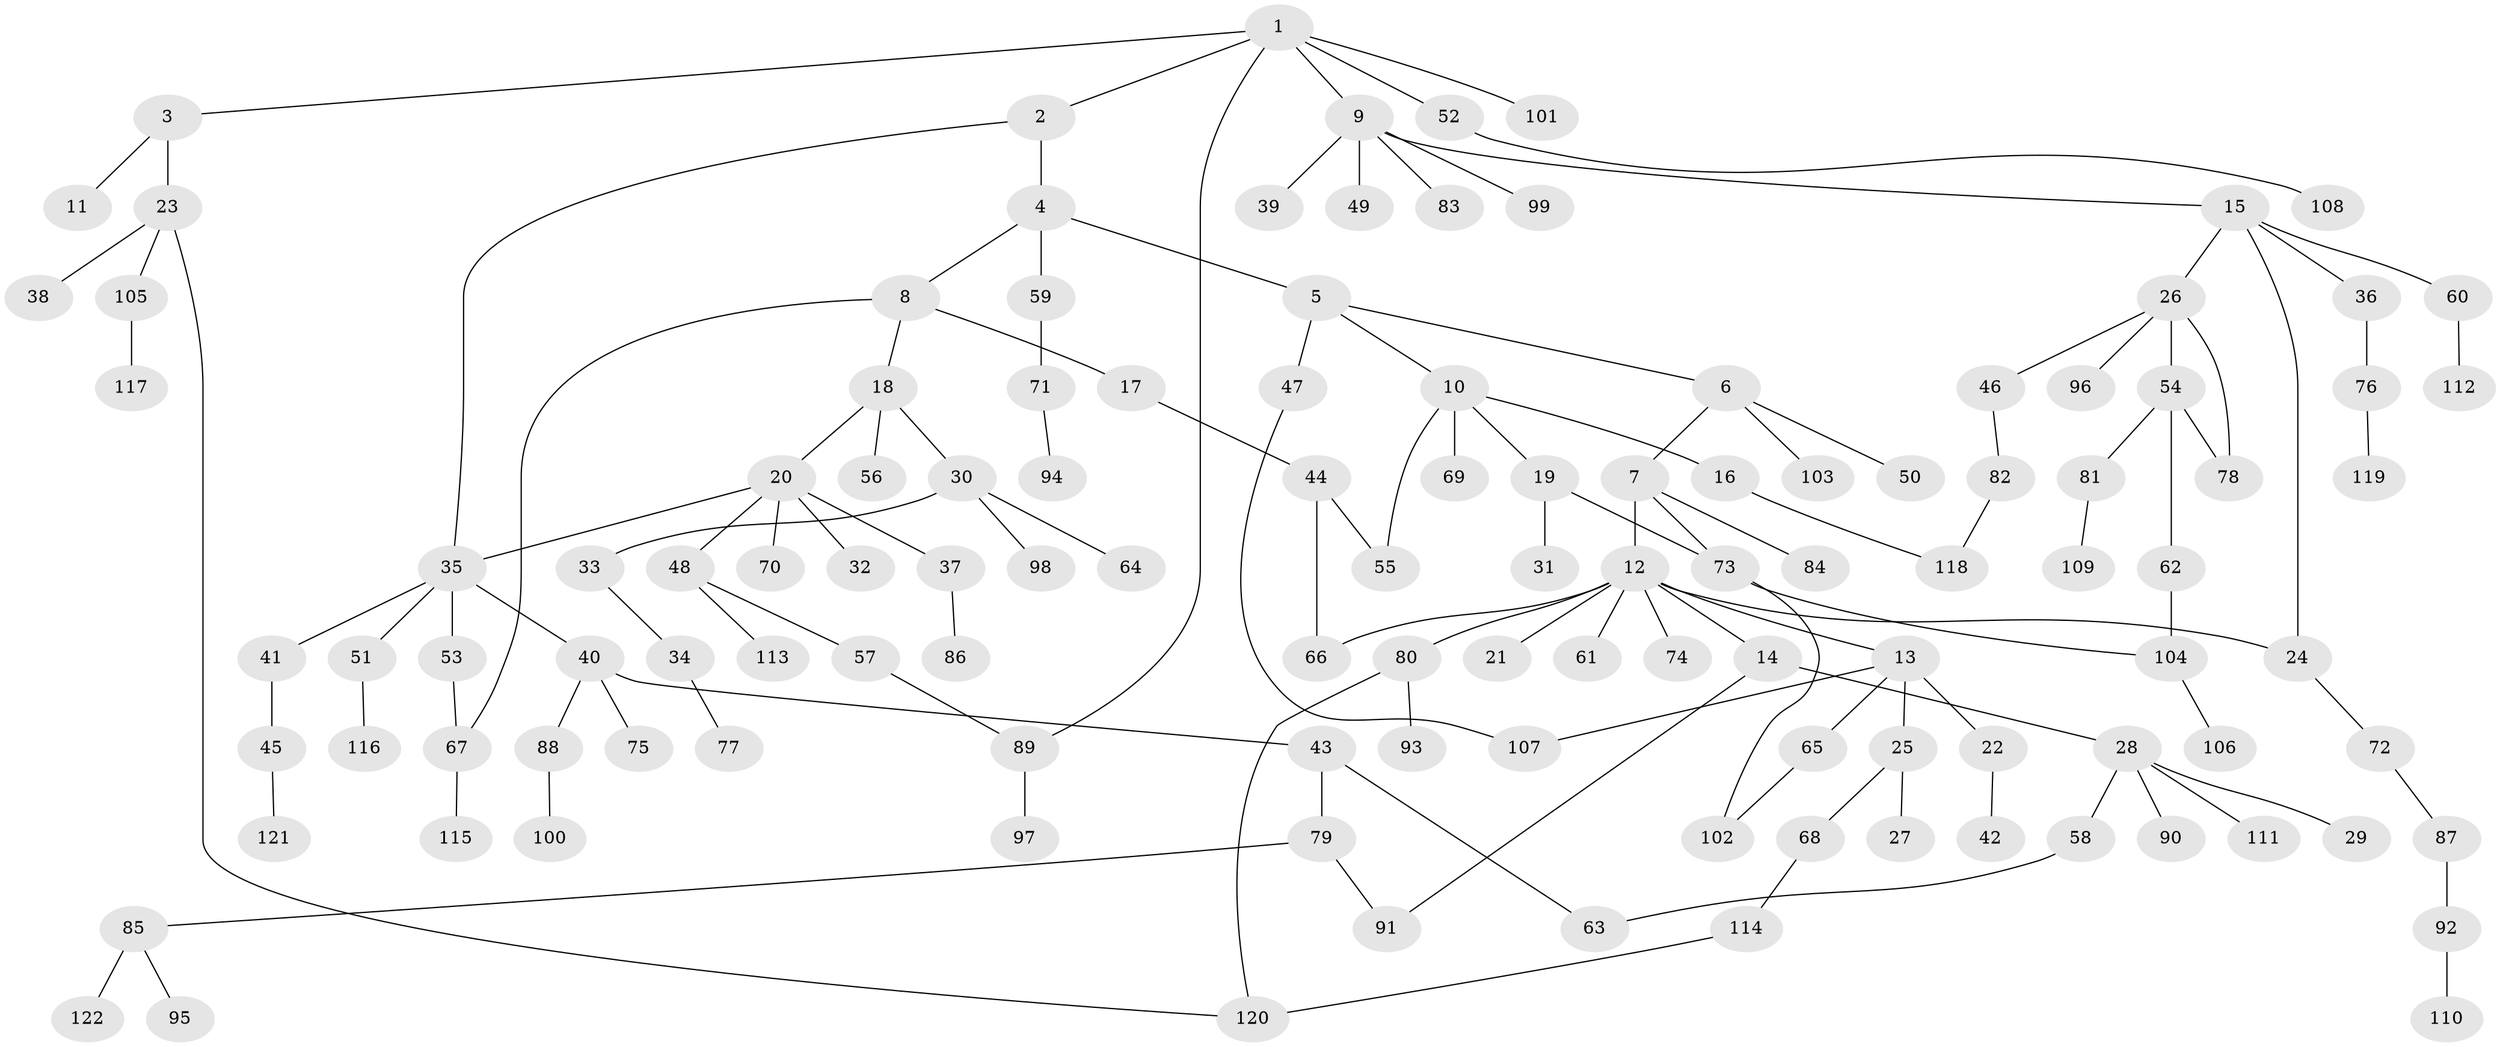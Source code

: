 // coarse degree distribution, {7: 0.02702702702702703, 4: 0.1891891891891892, 3: 0.16216216216216217, 6: 0.02702702702702703, 1: 0.2702702702702703, 2: 0.24324324324324326, 5: 0.08108108108108109}
// Generated by graph-tools (version 1.1) at 2025/36/03/04/25 23:36:10]
// undirected, 122 vertices, 137 edges
graph export_dot {
  node [color=gray90,style=filled];
  1;
  2;
  3;
  4;
  5;
  6;
  7;
  8;
  9;
  10;
  11;
  12;
  13;
  14;
  15;
  16;
  17;
  18;
  19;
  20;
  21;
  22;
  23;
  24;
  25;
  26;
  27;
  28;
  29;
  30;
  31;
  32;
  33;
  34;
  35;
  36;
  37;
  38;
  39;
  40;
  41;
  42;
  43;
  44;
  45;
  46;
  47;
  48;
  49;
  50;
  51;
  52;
  53;
  54;
  55;
  56;
  57;
  58;
  59;
  60;
  61;
  62;
  63;
  64;
  65;
  66;
  67;
  68;
  69;
  70;
  71;
  72;
  73;
  74;
  75;
  76;
  77;
  78;
  79;
  80;
  81;
  82;
  83;
  84;
  85;
  86;
  87;
  88;
  89;
  90;
  91;
  92;
  93;
  94;
  95;
  96;
  97;
  98;
  99;
  100;
  101;
  102;
  103;
  104;
  105;
  106;
  107;
  108;
  109;
  110;
  111;
  112;
  113;
  114;
  115;
  116;
  117;
  118;
  119;
  120;
  121;
  122;
  1 -- 2;
  1 -- 3;
  1 -- 9;
  1 -- 52;
  1 -- 101;
  1 -- 89;
  2 -- 4;
  2 -- 35;
  3 -- 11;
  3 -- 23;
  4 -- 5;
  4 -- 8;
  4 -- 59;
  5 -- 6;
  5 -- 10;
  5 -- 47;
  6 -- 7;
  6 -- 50;
  6 -- 103;
  7 -- 12;
  7 -- 73;
  7 -- 84;
  8 -- 17;
  8 -- 18;
  8 -- 67;
  9 -- 15;
  9 -- 39;
  9 -- 49;
  9 -- 83;
  9 -- 99;
  10 -- 16;
  10 -- 19;
  10 -- 55;
  10 -- 69;
  12 -- 13;
  12 -- 14;
  12 -- 21;
  12 -- 24;
  12 -- 61;
  12 -- 66;
  12 -- 74;
  12 -- 80;
  13 -- 22;
  13 -- 25;
  13 -- 65;
  13 -- 107;
  14 -- 28;
  14 -- 91;
  15 -- 26;
  15 -- 36;
  15 -- 60;
  15 -- 24;
  16 -- 118;
  17 -- 44;
  18 -- 20;
  18 -- 30;
  18 -- 56;
  19 -- 31;
  19 -- 73;
  20 -- 32;
  20 -- 35;
  20 -- 37;
  20 -- 48;
  20 -- 70;
  22 -- 42;
  23 -- 38;
  23 -- 105;
  23 -- 120;
  24 -- 72;
  25 -- 27;
  25 -- 68;
  26 -- 46;
  26 -- 54;
  26 -- 78;
  26 -- 96;
  28 -- 29;
  28 -- 58;
  28 -- 90;
  28 -- 111;
  30 -- 33;
  30 -- 64;
  30 -- 98;
  33 -- 34;
  34 -- 77;
  35 -- 40;
  35 -- 41;
  35 -- 51;
  35 -- 53;
  36 -- 76;
  37 -- 86;
  40 -- 43;
  40 -- 75;
  40 -- 88;
  41 -- 45;
  43 -- 79;
  43 -- 63;
  44 -- 55;
  44 -- 66;
  45 -- 121;
  46 -- 82;
  47 -- 107;
  48 -- 57;
  48 -- 113;
  51 -- 116;
  52 -- 108;
  53 -- 67;
  54 -- 62;
  54 -- 81;
  54 -- 78;
  57 -- 89;
  58 -- 63;
  59 -- 71;
  60 -- 112;
  62 -- 104;
  65 -- 102;
  67 -- 115;
  68 -- 114;
  71 -- 94;
  72 -- 87;
  73 -- 104;
  73 -- 102;
  76 -- 119;
  79 -- 85;
  79 -- 91;
  80 -- 93;
  80 -- 120;
  81 -- 109;
  82 -- 118;
  85 -- 95;
  85 -- 122;
  87 -- 92;
  88 -- 100;
  89 -- 97;
  92 -- 110;
  104 -- 106;
  105 -- 117;
  114 -- 120;
}
